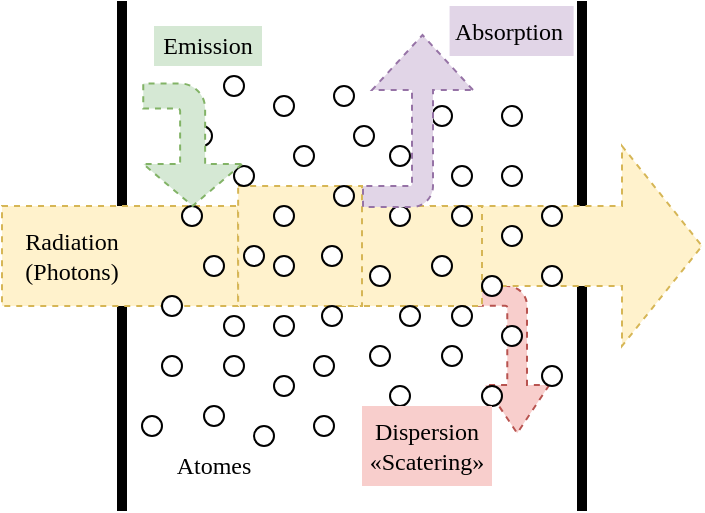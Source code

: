 <mxfile version="13.6.2" type="device"><diagram id="bbjr8Xl1h52xNdIV4-4f" name="Page-1"><mxGraphModel dx="536" dy="476" grid="1" gridSize="10" guides="1" tooltips="1" connect="1" arrows="1" fold="1" page="1" pageScale="1" pageWidth="827" pageHeight="1169" math="0" shadow="0"><root><mxCell id="0"/><mxCell id="1" parent="0"/><mxCell id="5Q2SAfu35p813bQB_Xei-67" value="" style="html=1;shadow=0;dashed=1;align=center;verticalAlign=middle;shape=mxgraph.arrows2.bendArrow;dy=4.93;dx=24.12;notch=0;arrowHead=32.14;rounded=1;strokeWidth=1;rotation=90;fillColor=#f8cecc;strokeColor=#b85450;perimeterSpacing=0;" parent="1" vertex="1"><mxGeometry x="427.99" y="487.97" width="73.61" height="37.69" as="geometry"/></mxCell><mxCell id="5Q2SAfu35p813bQB_Xei-1" value="" style="shape=partialRectangle;whiteSpace=wrap;html=1;top=0;bottom=0;fillColor=none;strokeWidth=5;fontStyle=1" parent="1" vertex="1"><mxGeometry x="270" y="330" width="230" height="250" as="geometry"/></mxCell><mxCell id="5Q2SAfu35p813bQB_Xei-84" value="" style="group" parent="1" vertex="1" connectable="0"><mxGeometry x="210" y="400" width="350" height="100" as="geometry"/></mxCell><mxCell id="5Q2SAfu35p813bQB_Xei-69" value="" style="html=1;shadow=0;dashed=1;align=center;verticalAlign=middle;shape=mxgraph.arrows2.arrow;dy=0.6;dx=40;notch=0;strokeWidth=1;fillColor=#fff2cc;strokeColor=#d6b656;" parent="5Q2SAfu35p813bQB_Xei-84" vertex="1"><mxGeometry x="189.759" width="160.241" height="100" as="geometry"/></mxCell><mxCell id="5Q2SAfu35p813bQB_Xei-71" value="" style="rounded=0;whiteSpace=wrap;html=1;dashed=1;strokeWidth=1;fillColor=#fff2cc;strokeColor=#d6b656;" parent="5Q2SAfu35p813bQB_Xei-84" vertex="1"><mxGeometry x="160" y="30" width="80" height="50" as="geometry"/></mxCell><mxCell id="5Q2SAfu35p813bQB_Xei-78" value="" style="rounded=0;whiteSpace=wrap;html=1;dashed=1;strokeWidth=1;fillColor=#fff2cc;strokeColor=#d6b656;" parent="5Q2SAfu35p813bQB_Xei-84" vertex="1"><mxGeometry y="30" width="118.072" height="50" as="geometry"/></mxCell><mxCell id="5Q2SAfu35p813bQB_Xei-76" value="" style="rounded=0;whiteSpace=wrap;html=1;dashed=1;strokeWidth=1;fillColor=#fff2cc;strokeColor=#d6b656;" parent="5Q2SAfu35p813bQB_Xei-84" vertex="1"><mxGeometry x="118.07" y="20" width="61.93" height="60" as="geometry"/></mxCell><mxCell id="5Q2SAfu35p813bQB_Xei-79" value="&lt;font face=&quot;Iwona&quot;&gt;Radiation (Photons)&lt;/font&gt;" style="text;html=1;strokeColor=none;fillColor=none;align=center;verticalAlign=middle;whiteSpace=wrap;rounded=0;shadow=0;dashed=1;comic=0;sketch=0;" parent="5Q2SAfu35p813bQB_Xei-84" vertex="1"><mxGeometry y="42.5" width="70.312" height="25" as="geometry"/></mxCell><mxCell id="5Q2SAfu35p813bQB_Xei-82" value="&lt;font face=&quot;Iwona&quot;&gt;Absorption&amp;nbsp;&lt;/font&gt;" style="text;html=1;fillColor=#e1d5e7;align=center;verticalAlign=middle;whiteSpace=wrap;rounded=0;shadow=0;dashed=1;comic=0;sketch=0;" parent="1" vertex="1"><mxGeometry x="433.79" y="330" width="62.01" height="25" as="geometry"/></mxCell><mxCell id="5Q2SAfu35p813bQB_Xei-2" value="" style="ellipse;whiteSpace=wrap;html=1;aspect=fixed;strokeWidth=1;" parent="1" vertex="1"><mxGeometry x="425" y="380" width="10" height="10" as="geometry"/></mxCell><mxCell id="5Q2SAfu35p813bQB_Xei-3" value="" style="ellipse;whiteSpace=wrap;html=1;aspect=fixed;strokeWidth=1;" parent="1" vertex="1"><mxGeometry x="404" y="400" width="10" height="10" as="geometry"/></mxCell><mxCell id="5Q2SAfu35p813bQB_Xei-4" value="" style="ellipse;whiteSpace=wrap;html=1;aspect=fixed;strokeWidth=1;" parent="1" vertex="1"><mxGeometry x="435" y="430" width="10" height="10" as="geometry"/></mxCell><mxCell id="5Q2SAfu35p813bQB_Xei-5" value="" style="ellipse;whiteSpace=wrap;html=1;aspect=fixed;strokeWidth=1;" parent="1" vertex="1"><mxGeometry x="435" y="410" width="10" height="10" as="geometry"/></mxCell><mxCell id="5Q2SAfu35p813bQB_Xei-6" value="" style="ellipse;whiteSpace=wrap;html=1;aspect=fixed;strokeWidth=1;" parent="1" vertex="1"><mxGeometry x="460" y="380" width="10" height="10" as="geometry"/></mxCell><mxCell id="5Q2SAfu35p813bQB_Xei-7" value="" style="ellipse;whiteSpace=wrap;html=1;aspect=fixed;strokeWidth=1;" parent="1" vertex="1"><mxGeometry x="404" y="430" width="10" height="10" as="geometry"/></mxCell><mxCell id="5Q2SAfu35p813bQB_Xei-8" value="" style="ellipse;whiteSpace=wrap;html=1;aspect=fixed;strokeWidth=1;" parent="1" vertex="1"><mxGeometry x="460" y="410" width="10" height="10" as="geometry"/></mxCell><mxCell id="5Q2SAfu35p813bQB_Xei-9" value="" style="ellipse;whiteSpace=wrap;html=1;aspect=fixed;strokeWidth=1;" parent="1" vertex="1"><mxGeometry x="460" y="440" width="10" height="10" as="geometry"/></mxCell><mxCell id="5Q2SAfu35p813bQB_Xei-10" value="" style="ellipse;whiteSpace=wrap;html=1;aspect=fixed;strokeWidth=1;" parent="1" vertex="1"><mxGeometry x="480" y="430" width="10" height="10" as="geometry"/></mxCell><mxCell id="5Q2SAfu35p813bQB_Xei-11" value="" style="ellipse;whiteSpace=wrap;html=1;aspect=fixed;strokeWidth=1;" parent="1" vertex="1"><mxGeometry x="480" y="460" width="10" height="10" as="geometry"/></mxCell><mxCell id="5Q2SAfu35p813bQB_Xei-12" value="" style="ellipse;whiteSpace=wrap;html=1;aspect=fixed;strokeWidth=1;" parent="1" vertex="1"><mxGeometry x="480" y="510" width="10" height="10" as="geometry"/></mxCell><mxCell id="5Q2SAfu35p813bQB_Xei-13" value="" style="ellipse;whiteSpace=wrap;html=1;aspect=fixed;strokeWidth=1;" parent="1" vertex="1"><mxGeometry x="425" y="455" width="10" height="10" as="geometry"/></mxCell><mxCell id="5Q2SAfu35p813bQB_Xei-14" value="" style="ellipse;whiteSpace=wrap;html=1;aspect=fixed;strokeWidth=1;" parent="1" vertex="1"><mxGeometry x="394" y="460" width="10" height="10" as="geometry"/></mxCell><mxCell id="5Q2SAfu35p813bQB_Xei-15" value="" style="ellipse;whiteSpace=wrap;html=1;aspect=fixed;strokeWidth=1;" parent="1" vertex="1"><mxGeometry x="450" y="465" width="10" height="10" as="geometry"/></mxCell><mxCell id="5Q2SAfu35p813bQB_Xei-16" value="" style="ellipse;whiteSpace=wrap;html=1;aspect=fixed;strokeWidth=1;" parent="1" vertex="1"><mxGeometry x="409" y="480" width="10" height="10" as="geometry"/></mxCell><mxCell id="5Q2SAfu35p813bQB_Xei-17" value="" style="ellipse;whiteSpace=wrap;html=1;aspect=fixed;strokeWidth=1;" parent="1" vertex="1"><mxGeometry x="460" y="490" width="10" height="10" as="geometry"/></mxCell><mxCell id="5Q2SAfu35p813bQB_Xei-18" value="" style="ellipse;whiteSpace=wrap;html=1;aspect=fixed;strokeWidth=1;" parent="1" vertex="1"><mxGeometry x="430" y="500" width="10" height="10" as="geometry"/></mxCell><mxCell id="5Q2SAfu35p813bQB_Xei-19" value="" style="ellipse;whiteSpace=wrap;html=1;aspect=fixed;strokeWidth=1;" parent="1" vertex="1"><mxGeometry x="404" y="520" width="10" height="10" as="geometry"/></mxCell><mxCell id="5Q2SAfu35p813bQB_Xei-20" value="" style="ellipse;whiteSpace=wrap;html=1;aspect=fixed;strokeWidth=1;" parent="1" vertex="1"><mxGeometry x="450" y="520" width="10" height="10" as="geometry"/></mxCell><mxCell id="5Q2SAfu35p813bQB_Xei-21" value="" style="ellipse;whiteSpace=wrap;html=1;aspect=fixed;strokeWidth=1;" parent="1" vertex="1"><mxGeometry x="435" y="540" width="10" height="10" as="geometry"/></mxCell><mxCell id="5Q2SAfu35p813bQB_Xei-35" value="" style="ellipse;whiteSpace=wrap;html=1;aspect=fixed;strokeWidth=1;" parent="1" vertex="1"><mxGeometry x="311" y="455" width="10" height="10" as="geometry"/></mxCell><mxCell id="5Q2SAfu35p813bQB_Xei-36" value="" style="ellipse;whiteSpace=wrap;html=1;aspect=fixed;strokeWidth=1;" parent="1" vertex="1"><mxGeometry x="290" y="475" width="10" height="10" as="geometry"/></mxCell><mxCell id="5Q2SAfu35p813bQB_Xei-37" value="" style="ellipse;whiteSpace=wrap;html=1;aspect=fixed;strokeWidth=1;" parent="1" vertex="1"><mxGeometry x="321" y="505" width="10" height="10" as="geometry"/></mxCell><mxCell id="5Q2SAfu35p813bQB_Xei-38" value="" style="ellipse;whiteSpace=wrap;html=1;aspect=fixed;strokeWidth=1;" parent="1" vertex="1"><mxGeometry x="321" y="485" width="10" height="10" as="geometry"/></mxCell><mxCell id="5Q2SAfu35p813bQB_Xei-39" value="" style="ellipse;whiteSpace=wrap;html=1;aspect=fixed;strokeWidth=1;" parent="1" vertex="1"><mxGeometry x="346" y="455" width="10" height="10" as="geometry"/></mxCell><mxCell id="5Q2SAfu35p813bQB_Xei-40" value="" style="ellipse;whiteSpace=wrap;html=1;aspect=fixed;strokeWidth=1;" parent="1" vertex="1"><mxGeometry x="290" y="505" width="10" height="10" as="geometry"/></mxCell><mxCell id="5Q2SAfu35p813bQB_Xei-41" value="" style="ellipse;whiteSpace=wrap;html=1;aspect=fixed;strokeWidth=1;" parent="1" vertex="1"><mxGeometry x="346" y="485" width="10" height="10" as="geometry"/></mxCell><mxCell id="5Q2SAfu35p813bQB_Xei-42" value="" style="ellipse;whiteSpace=wrap;html=1;aspect=fixed;strokeWidth=1;" parent="1" vertex="1"><mxGeometry x="346" y="515" width="10" height="10" as="geometry"/></mxCell><mxCell id="5Q2SAfu35p813bQB_Xei-43" value="" style="ellipse;whiteSpace=wrap;html=1;aspect=fixed;strokeWidth=1;" parent="1" vertex="1"><mxGeometry x="366" y="505" width="10" height="10" as="geometry"/></mxCell><mxCell id="5Q2SAfu35p813bQB_Xei-44" value="" style="ellipse;whiteSpace=wrap;html=1;aspect=fixed;strokeWidth=1;" parent="1" vertex="1"><mxGeometry x="366" y="535" width="10" height="10" as="geometry"/></mxCell><mxCell id="5Q2SAfu35p813bQB_Xei-45" value="" style="ellipse;whiteSpace=wrap;html=1;aspect=fixed;strokeWidth=1;" parent="1" vertex="1"><mxGeometry x="311" y="530" width="10" height="10" as="geometry"/></mxCell><mxCell id="5Q2SAfu35p813bQB_Xei-46" value="" style="ellipse;whiteSpace=wrap;html=1;aspect=fixed;strokeWidth=1;" parent="1" vertex="1"><mxGeometry x="280" y="535" width="10" height="10" as="geometry"/></mxCell><mxCell id="5Q2SAfu35p813bQB_Xei-47" value="" style="ellipse;whiteSpace=wrap;html=1;aspect=fixed;strokeWidth=1;" parent="1" vertex="1"><mxGeometry x="336" y="540" width="10" height="10" as="geometry"/></mxCell><mxCell id="5Q2SAfu35p813bQB_Xei-48" value="" style="ellipse;whiteSpace=wrap;html=1;aspect=fixed;strokeWidth=1;" parent="1" vertex="1"><mxGeometry x="376" y="370" width="10" height="10" as="geometry"/></mxCell><mxCell id="5Q2SAfu35p813bQB_Xei-49" value="" style="ellipse;whiteSpace=wrap;html=1;aspect=fixed;strokeWidth=1;" parent="1" vertex="1"><mxGeometry x="376" y="420" width="10" height="10" as="geometry"/></mxCell><mxCell id="5Q2SAfu35p813bQB_Xei-50" value="" style="ellipse;whiteSpace=wrap;html=1;aspect=fixed;strokeWidth=1;" parent="1" vertex="1"><mxGeometry x="321" y="365" width="10" height="10" as="geometry"/></mxCell><mxCell id="5Q2SAfu35p813bQB_Xei-51" value="" style="ellipse;whiteSpace=wrap;html=1;aspect=fixed;strokeWidth=1;" parent="1" vertex="1"><mxGeometry x="290" y="370" width="10" height="10" as="geometry"/></mxCell><mxCell id="5Q2SAfu35p813bQB_Xei-52" value="" style="ellipse;whiteSpace=wrap;html=1;aspect=fixed;strokeWidth=1;" parent="1" vertex="1"><mxGeometry x="346" y="375" width="10" height="10" as="geometry"/></mxCell><mxCell id="5Q2SAfu35p813bQB_Xei-53" value="" style="ellipse;whiteSpace=wrap;html=1;aspect=fixed;strokeWidth=1;" parent="1" vertex="1"><mxGeometry x="305" y="390" width="10" height="10" as="geometry"/></mxCell><mxCell id="5Q2SAfu35p813bQB_Xei-54" value="" style="ellipse;whiteSpace=wrap;html=1;aspect=fixed;strokeWidth=1;" parent="1" vertex="1"><mxGeometry x="356" y="400" width="10" height="10" as="geometry"/></mxCell><mxCell id="5Q2SAfu35p813bQB_Xei-55" value="" style="ellipse;whiteSpace=wrap;html=1;aspect=fixed;strokeWidth=1;" parent="1" vertex="1"><mxGeometry x="326" y="410" width="10" height="10" as="geometry"/></mxCell><mxCell id="5Q2SAfu35p813bQB_Xei-56" value="" style="ellipse;whiteSpace=wrap;html=1;aspect=fixed;strokeWidth=1;" parent="1" vertex="1"><mxGeometry x="300" y="430" width="10" height="10" as="geometry"/></mxCell><mxCell id="5Q2SAfu35p813bQB_Xei-57" value="" style="ellipse;whiteSpace=wrap;html=1;aspect=fixed;strokeWidth=1;" parent="1" vertex="1"><mxGeometry x="346" y="430" width="10" height="10" as="geometry"/></mxCell><mxCell id="5Q2SAfu35p813bQB_Xei-58" value="" style="ellipse;whiteSpace=wrap;html=1;aspect=fixed;strokeWidth=1;" parent="1" vertex="1"><mxGeometry x="331" y="450" width="10" height="10" as="geometry"/></mxCell><mxCell id="5Q2SAfu35p813bQB_Xei-59" value="" style="ellipse;whiteSpace=wrap;html=1;aspect=fixed;strokeWidth=1;" parent="1" vertex="1"><mxGeometry x="370" y="450" width="10" height="10" as="geometry"/></mxCell><mxCell id="5Q2SAfu35p813bQB_Xei-60" value="" style="ellipse;whiteSpace=wrap;html=1;aspect=fixed;strokeWidth=1;" parent="1" vertex="1"><mxGeometry x="370" y="480" width="10" height="10" as="geometry"/></mxCell><mxCell id="5Q2SAfu35p813bQB_Xei-61" value="" style="ellipse;whiteSpace=wrap;html=1;aspect=fixed;strokeWidth=1;" parent="1" vertex="1"><mxGeometry x="394" y="500" width="10" height="10" as="geometry"/></mxCell><mxCell id="5Q2SAfu35p813bQB_Xei-62" value="" style="ellipse;whiteSpace=wrap;html=1;aspect=fixed;strokeWidth=1;" parent="1" vertex="1"><mxGeometry x="435" y="480" width="10" height="10" as="geometry"/></mxCell><mxCell id="5Q2SAfu35p813bQB_Xei-63" value="" style="ellipse;whiteSpace=wrap;html=1;aspect=fixed;strokeWidth=1;" parent="1" vertex="1"><mxGeometry x="399" y="550" width="10" height="10" as="geometry"/></mxCell><mxCell id="5Q2SAfu35p813bQB_Xei-64" value="" style="ellipse;whiteSpace=wrap;html=1;aspect=fixed;strokeWidth=1;" parent="1" vertex="1"><mxGeometry x="386" y="390" width="10" height="10" as="geometry"/></mxCell><mxCell id="5Q2SAfu35p813bQB_Xei-75" value="" style="html=1;shadow=0;dashed=1;align=center;verticalAlign=middle;shape=mxgraph.arrows2.bendArrow;dy=5.25;dx=27.5;notch=0;arrowHead=50.5;rounded=1;strokeWidth=1;rotation=90;fillColor=#e1d5e7;strokeColor=#9673a6;perimeterSpacing=0;flipH=1;" parent="1" vertex="1"><mxGeometry x="375" y="360" width="86" height="55" as="geometry"/></mxCell><mxCell id="5Q2SAfu35p813bQB_Xei-77" value="" style="html=1;shadow=0;dashed=1;align=center;verticalAlign=middle;shape=mxgraph.arrows2.bendArrow;dy=6.25;dx=21;notch=0;arrowHead=50.5;rounded=1;strokeWidth=1;rotation=90;fillColor=#d5e8d4;strokeColor=#82b366;perimeterSpacing=0;flipH=0;flipV=0;" parent="1" vertex="1"><mxGeometry x="274.69" y="374.69" width="61.25" height="49.37" as="geometry"/></mxCell><mxCell id="5Q2SAfu35p813bQB_Xei-80" value="&lt;font face=&quot;Iwona&quot;&gt;Atomes&lt;/font&gt;" style="text;html=1;strokeColor=none;fillColor=none;align=center;verticalAlign=middle;whiteSpace=wrap;rounded=0;shadow=0;dashed=1;comic=0;sketch=0;" parent="1" vertex="1"><mxGeometry x="296" y="550" width="40" height="20" as="geometry"/></mxCell><mxCell id="5Q2SAfu35p813bQB_Xei-81" value="&lt;font face=&quot;Iwona&quot;&gt;Emission&lt;/font&gt;" style="text;html=1;fillColor=#d5e8d4;align=center;verticalAlign=middle;whiteSpace=wrap;rounded=0;shadow=0;dashed=1;comic=0;sketch=0;" parent="1" vertex="1"><mxGeometry x="286" y="340" width="54" height="20" as="geometry"/></mxCell><mxCell id="5Q2SAfu35p813bQB_Xei-83" value="&lt;font face=&quot;Iwona&quot;&gt;Dispersion «Scatering»&lt;/font&gt;" style="text;html=1;fillColor=#f8cecc;align=center;verticalAlign=middle;whiteSpace=wrap;rounded=0;shadow=0;dashed=1;comic=0;sketch=0;" parent="1" vertex="1"><mxGeometry x="390" y="530" width="65" height="40" as="geometry"/></mxCell></root></mxGraphModel></diagram></mxfile>